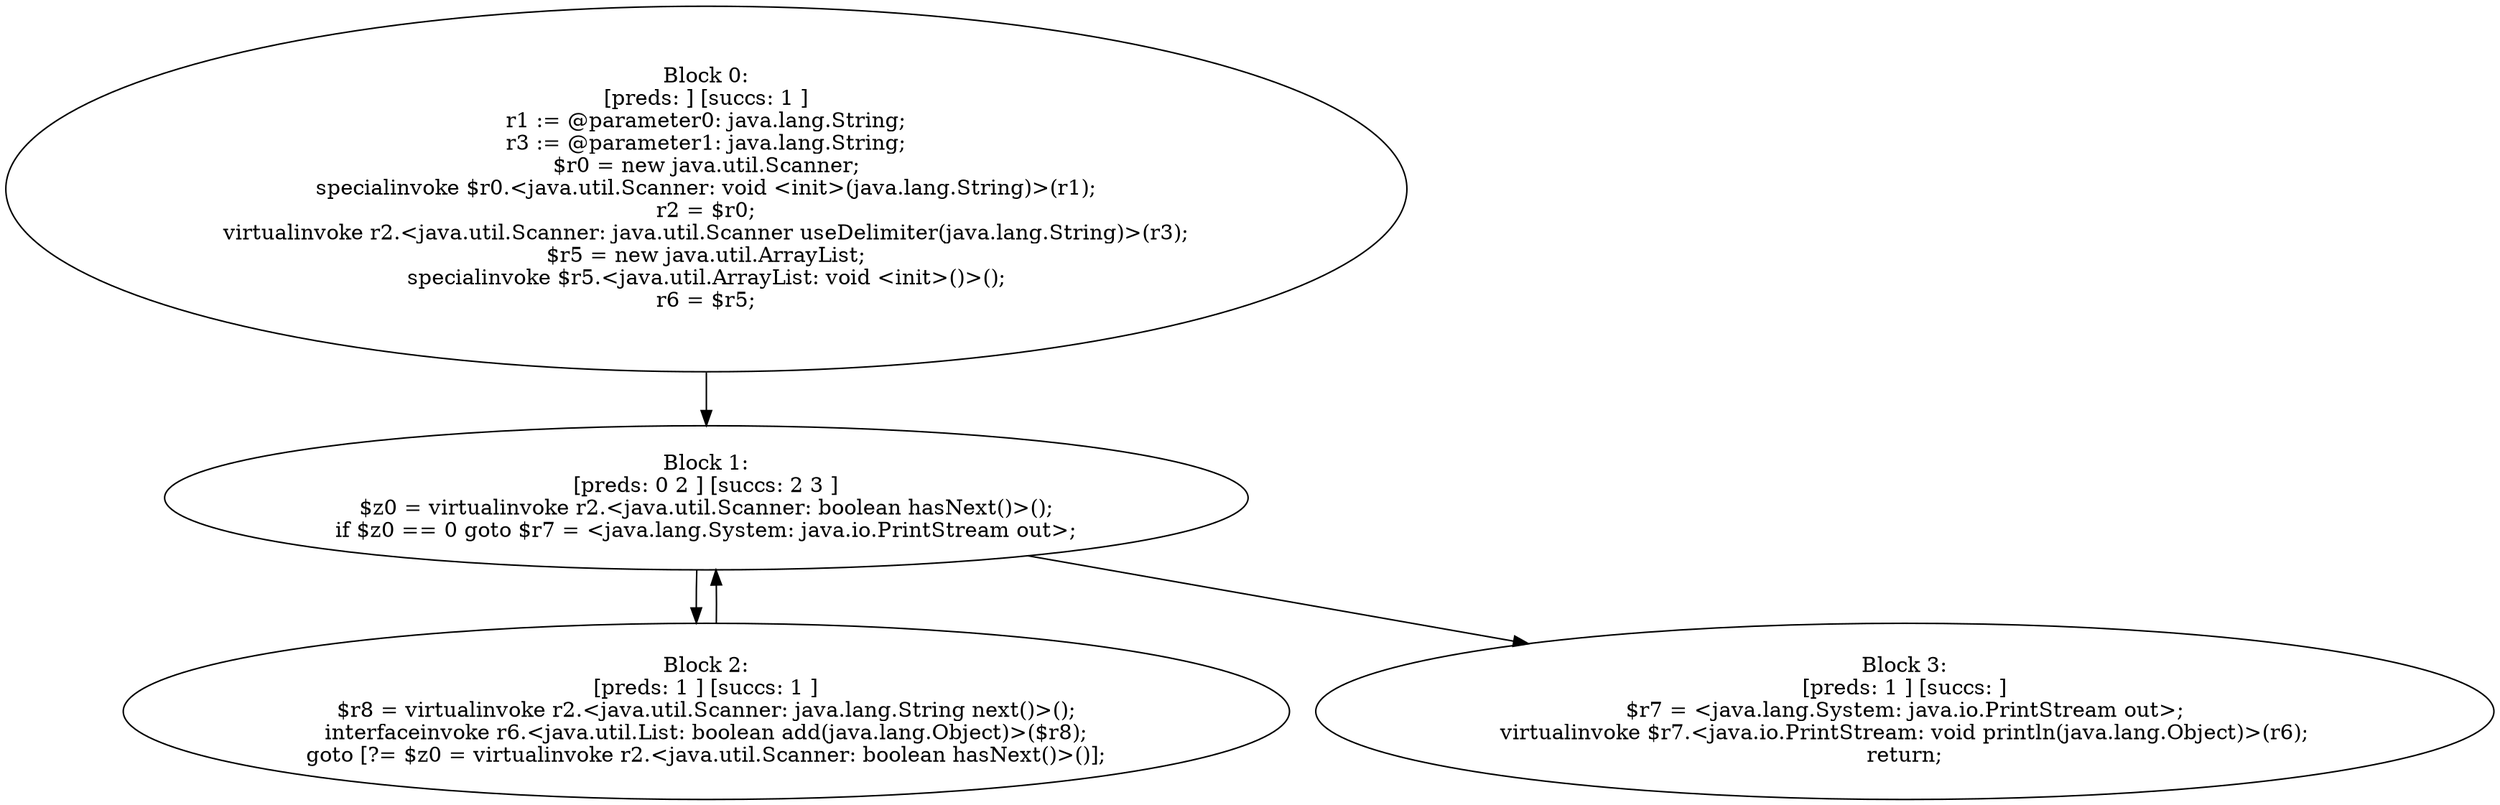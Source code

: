 digraph "unitGraph" {
    "Block 0:
[preds: ] [succs: 1 ]
r1 := @parameter0: java.lang.String;
r3 := @parameter1: java.lang.String;
$r0 = new java.util.Scanner;
specialinvoke $r0.<java.util.Scanner: void <init>(java.lang.String)>(r1);
r2 = $r0;
virtualinvoke r2.<java.util.Scanner: java.util.Scanner useDelimiter(java.lang.String)>(r3);
$r5 = new java.util.ArrayList;
specialinvoke $r5.<java.util.ArrayList: void <init>()>();
r6 = $r5;
"
    "Block 1:
[preds: 0 2 ] [succs: 2 3 ]
$z0 = virtualinvoke r2.<java.util.Scanner: boolean hasNext()>();
if $z0 == 0 goto $r7 = <java.lang.System: java.io.PrintStream out>;
"
    "Block 2:
[preds: 1 ] [succs: 1 ]
$r8 = virtualinvoke r2.<java.util.Scanner: java.lang.String next()>();
interfaceinvoke r6.<java.util.List: boolean add(java.lang.Object)>($r8);
goto [?= $z0 = virtualinvoke r2.<java.util.Scanner: boolean hasNext()>()];
"
    "Block 3:
[preds: 1 ] [succs: ]
$r7 = <java.lang.System: java.io.PrintStream out>;
virtualinvoke $r7.<java.io.PrintStream: void println(java.lang.Object)>(r6);
return;
"
    "Block 0:
[preds: ] [succs: 1 ]
r1 := @parameter0: java.lang.String;
r3 := @parameter1: java.lang.String;
$r0 = new java.util.Scanner;
specialinvoke $r0.<java.util.Scanner: void <init>(java.lang.String)>(r1);
r2 = $r0;
virtualinvoke r2.<java.util.Scanner: java.util.Scanner useDelimiter(java.lang.String)>(r3);
$r5 = new java.util.ArrayList;
specialinvoke $r5.<java.util.ArrayList: void <init>()>();
r6 = $r5;
"->"Block 1:
[preds: 0 2 ] [succs: 2 3 ]
$z0 = virtualinvoke r2.<java.util.Scanner: boolean hasNext()>();
if $z0 == 0 goto $r7 = <java.lang.System: java.io.PrintStream out>;
";
    "Block 1:
[preds: 0 2 ] [succs: 2 3 ]
$z0 = virtualinvoke r2.<java.util.Scanner: boolean hasNext()>();
if $z0 == 0 goto $r7 = <java.lang.System: java.io.PrintStream out>;
"->"Block 2:
[preds: 1 ] [succs: 1 ]
$r8 = virtualinvoke r2.<java.util.Scanner: java.lang.String next()>();
interfaceinvoke r6.<java.util.List: boolean add(java.lang.Object)>($r8);
goto [?= $z0 = virtualinvoke r2.<java.util.Scanner: boolean hasNext()>()];
";
    "Block 1:
[preds: 0 2 ] [succs: 2 3 ]
$z0 = virtualinvoke r2.<java.util.Scanner: boolean hasNext()>();
if $z0 == 0 goto $r7 = <java.lang.System: java.io.PrintStream out>;
"->"Block 3:
[preds: 1 ] [succs: ]
$r7 = <java.lang.System: java.io.PrintStream out>;
virtualinvoke $r7.<java.io.PrintStream: void println(java.lang.Object)>(r6);
return;
";
    "Block 2:
[preds: 1 ] [succs: 1 ]
$r8 = virtualinvoke r2.<java.util.Scanner: java.lang.String next()>();
interfaceinvoke r6.<java.util.List: boolean add(java.lang.Object)>($r8);
goto [?= $z0 = virtualinvoke r2.<java.util.Scanner: boolean hasNext()>()];
"->"Block 1:
[preds: 0 2 ] [succs: 2 3 ]
$z0 = virtualinvoke r2.<java.util.Scanner: boolean hasNext()>();
if $z0 == 0 goto $r7 = <java.lang.System: java.io.PrintStream out>;
";
}
